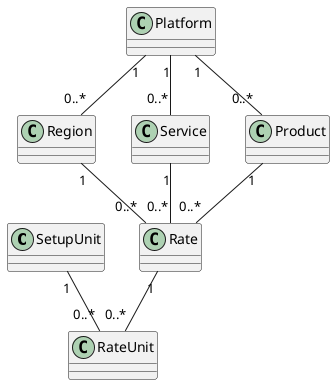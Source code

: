 @startuml Platform CD

class SetupUnit {
}

class Platform {
}

class Region {
}

Platform "1" -- "0..*" Region

class Service {
}

Platform "1" -- "0..*" Service

class Product {
}

Platform "1" -- "0..*" Product

class Rate {
}

Product "1" -- "0..*" Rate
Region "1" -- "0..*" Rate
Service "1" -- "0..*" Rate

class RateUnit {
}

Rate "1" -- "0..*" RateUnit
SetupUnit "1" -- "0..*" RateUnit

@enduml